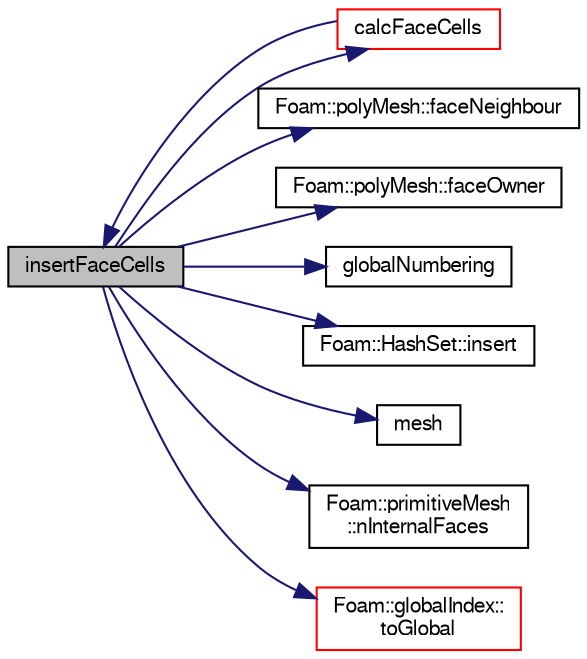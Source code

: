 digraph "insertFaceCells"
{
  bgcolor="transparent";
  edge [fontname="FreeSans",fontsize="10",labelfontname="FreeSans",labelfontsize="10"];
  node [fontname="FreeSans",fontsize="10",shape=record];
  rankdir="LR";
  Node384 [label="insertFaceCells",height=0.2,width=0.4,color="black", fillcolor="grey75", style="filled", fontcolor="black"];
  Node384 -> Node385 [color="midnightblue",fontsize="10",style="solid",fontname="FreeSans"];
  Node385 [label="calcFaceCells",height=0.2,width=0.4,color="red",URL="$a22642.html#ae5e6c7b176e7515ab993bf7549c04d5e",tooltip="Collect cell neighbours of faces in global numbering. "];
  Node385 -> Node384 [color="midnightblue",fontsize="10",style="solid",fontname="FreeSans"];
  Node384 -> Node388 [color="midnightblue",fontsize="10",style="solid",fontname="FreeSans"];
  Node388 [label="Foam::polyMesh::faceNeighbour",height=0.2,width=0.4,color="black",URL="$a27410.html#a9fb57b52c700ed61f09ada65412d13e3",tooltip="Return face neighbour. "];
  Node384 -> Node389 [color="midnightblue",fontsize="10",style="solid",fontname="FreeSans"];
  Node389 [label="Foam::polyMesh::faceOwner",height=0.2,width=0.4,color="black",URL="$a27410.html#a57752b49bfee23ca1944c3fb0493974f",tooltip="Return face owner. "];
  Node384 -> Node390 [color="midnightblue",fontsize="10",style="solid",fontname="FreeSans"];
  Node390 [label="globalNumbering",height=0.2,width=0.4,color="black",URL="$a22642.html#a1b3e7faa331b6cfc9b657a67b1632928",tooltip="Global numbering for cells and boundary faces. "];
  Node384 -> Node391 [color="midnightblue",fontsize="10",style="solid",fontname="FreeSans"];
  Node391 [label="Foam::HashSet::insert",height=0.2,width=0.4,color="black",URL="$a25690.html#a49f0753d9652681fc3a81f59951a0ad7",tooltip="Insert a new entry. "];
  Node384 -> Node392 [color="midnightblue",fontsize="10",style="solid",fontname="FreeSans"];
  Node392 [label="mesh",height=0.2,width=0.4,color="black",URL="$a22642.html#ae78c91f8ff731c07ccc4351d9fe861ba"];
  Node384 -> Node393 [color="midnightblue",fontsize="10",style="solid",fontname="FreeSans"];
  Node393 [label="Foam::primitiveMesh\l::nInternalFaces",height=0.2,width=0.4,color="black",URL="$a27530.html#aa6c7965af1f30d16d9125deb981cbdb0"];
  Node384 -> Node394 [color="midnightblue",fontsize="10",style="solid",fontname="FreeSans"];
  Node394 [label="Foam::globalIndex::\ltoGlobal",height=0.2,width=0.4,color="red",URL="$a27330.html#a6e3eb58016c27d6ea3dddea039e43ed5",tooltip="From local to global. "];
}
